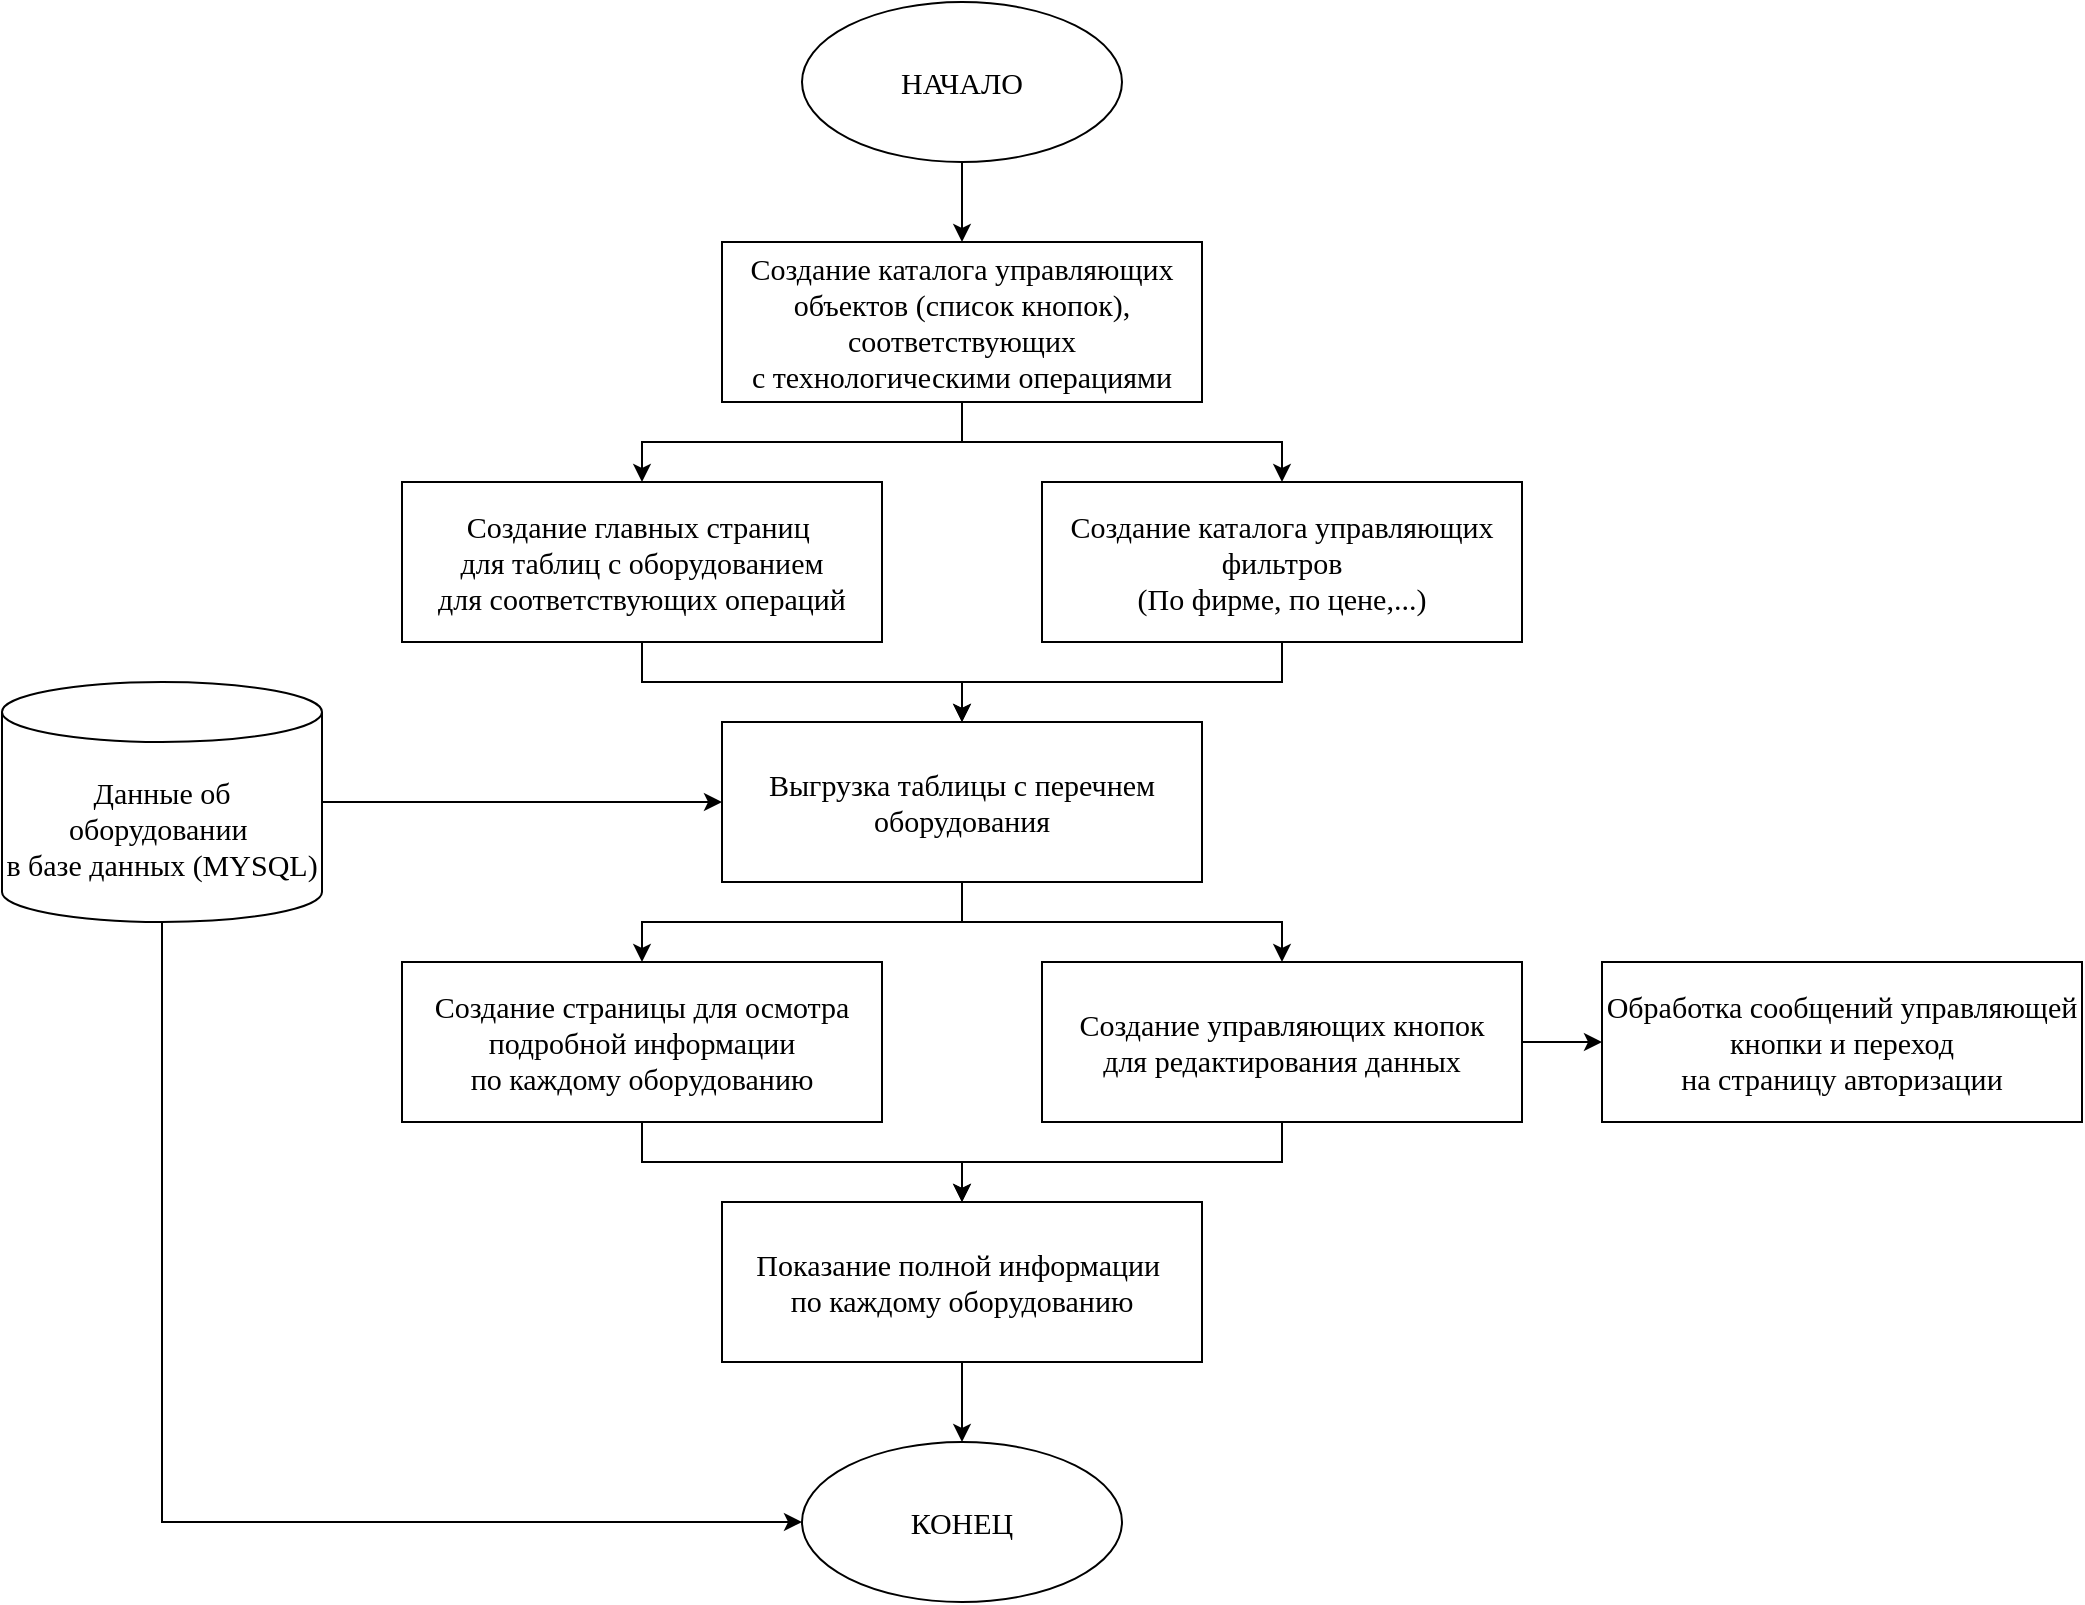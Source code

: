 <mxfile version="21.1.5" type="github">
  <diagram name="Page-1" id="cMm6MIYfkvFpgvSu37Bc">
    <mxGraphModel dx="2049" dy="1056" grid="1" gridSize="10" guides="1" tooltips="1" connect="1" arrows="1" fold="1" page="1" pageScale="1" pageWidth="1654" pageHeight="2336" math="0" shadow="0">
      <root>
        <mxCell id="0" />
        <mxCell id="1" parent="0" />
        <mxCell id="AUxa01VgVIh-RqmxJZG5-8" style="edgeStyle=orthogonalEdgeStyle;rounded=0;orthogonalLoop=1;jettySize=auto;html=1;entryX=0.5;entryY=0;entryDx=0;entryDy=0;" edge="1" parent="1" source="AUxa01VgVIh-RqmxJZG5-1" target="AUxa01VgVIh-RqmxJZG5-2">
          <mxGeometry relative="1" as="geometry" />
        </mxCell>
        <mxCell id="AUxa01VgVIh-RqmxJZG5-1" value="НАЧАЛО" style="ellipse;whiteSpace=wrap;html=1;fontSize=15;fontFamily=Tahoma;" vertex="1" parent="1">
          <mxGeometry x="640" y="40" width="160" height="80" as="geometry" />
        </mxCell>
        <mxCell id="AUxa01VgVIh-RqmxJZG5-9" style="edgeStyle=orthogonalEdgeStyle;rounded=0;orthogonalLoop=1;jettySize=auto;html=1;entryX=0.5;entryY=0;entryDx=0;entryDy=0;" edge="1" parent="1" source="AUxa01VgVIh-RqmxJZG5-2" target="AUxa01VgVIh-RqmxJZG5-3">
          <mxGeometry relative="1" as="geometry" />
        </mxCell>
        <mxCell id="AUxa01VgVIh-RqmxJZG5-10" style="edgeStyle=orthogonalEdgeStyle;rounded=0;orthogonalLoop=1;jettySize=auto;html=1;entryX=0.5;entryY=0;entryDx=0;entryDy=0;" edge="1" parent="1" source="AUxa01VgVIh-RqmxJZG5-2" target="AUxa01VgVIh-RqmxJZG5-4">
          <mxGeometry relative="1" as="geometry" />
        </mxCell>
        <mxCell id="AUxa01VgVIh-RqmxJZG5-2" value="Создание каталога управляющих объектов (список кнопок),&lt;br&gt;соответствующих &lt;br&gt;с технологическими операциями" style="rounded=0;whiteSpace=wrap;html=1;fontSize=15;fontFamily=Tahoma;" vertex="1" parent="1">
          <mxGeometry x="600" y="160" width="240" height="80" as="geometry" />
        </mxCell>
        <mxCell id="AUxa01VgVIh-RqmxJZG5-15" style="edgeStyle=orthogonalEdgeStyle;rounded=0;orthogonalLoop=1;jettySize=auto;html=1;entryX=0.5;entryY=0;entryDx=0;entryDy=0;" edge="1" parent="1" source="AUxa01VgVIh-RqmxJZG5-3" target="AUxa01VgVIh-RqmxJZG5-5">
          <mxGeometry relative="1" as="geometry" />
        </mxCell>
        <mxCell id="AUxa01VgVIh-RqmxJZG5-3" value="Создание главных страниц&amp;nbsp;&lt;br&gt;для таблиц с оборудованием&lt;br&gt;для соответствующих операций" style="rounded=0;whiteSpace=wrap;html=1;fontSize=15;fontFamily=Tahoma;" vertex="1" parent="1">
          <mxGeometry x="440" y="280" width="240" height="80" as="geometry" />
        </mxCell>
        <mxCell id="AUxa01VgVIh-RqmxJZG5-16" style="edgeStyle=orthogonalEdgeStyle;rounded=0;orthogonalLoop=1;jettySize=auto;html=1;entryX=0.5;entryY=0;entryDx=0;entryDy=0;" edge="1" parent="1" source="AUxa01VgVIh-RqmxJZG5-4" target="AUxa01VgVIh-RqmxJZG5-5">
          <mxGeometry relative="1" as="geometry" />
        </mxCell>
        <mxCell id="AUxa01VgVIh-RqmxJZG5-4" value="Создание каталога управляющих&lt;br&gt;фильтров&lt;br&gt;(По фирме, по цене,...)" style="rounded=0;whiteSpace=wrap;html=1;fontSize=15;fontFamily=Tahoma;" vertex="1" parent="1">
          <mxGeometry x="760" y="280" width="240" height="80" as="geometry" />
        </mxCell>
        <mxCell id="AUxa01VgVIh-RqmxJZG5-17" style="edgeStyle=orthogonalEdgeStyle;rounded=0;orthogonalLoop=1;jettySize=auto;html=1;entryX=0.5;entryY=0;entryDx=0;entryDy=0;" edge="1" parent="1" source="AUxa01VgVIh-RqmxJZG5-5" target="AUxa01VgVIh-RqmxJZG5-6">
          <mxGeometry relative="1" as="geometry" />
        </mxCell>
        <mxCell id="AUxa01VgVIh-RqmxJZG5-18" style="edgeStyle=orthogonalEdgeStyle;rounded=0;orthogonalLoop=1;jettySize=auto;html=1;entryX=0.5;entryY=0;entryDx=0;entryDy=0;" edge="1" parent="1" source="AUxa01VgVIh-RqmxJZG5-5" target="AUxa01VgVIh-RqmxJZG5-7">
          <mxGeometry relative="1" as="geometry" />
        </mxCell>
        <mxCell id="AUxa01VgVIh-RqmxJZG5-5" value="Выгрузка таблицы с перечнем оборудования" style="rounded=0;whiteSpace=wrap;html=1;fontSize=15;fontFamily=Tahoma;" vertex="1" parent="1">
          <mxGeometry x="600" y="400" width="240" height="80" as="geometry" />
        </mxCell>
        <mxCell id="AUxa01VgVIh-RqmxJZG5-19" style="edgeStyle=orthogonalEdgeStyle;rounded=0;orthogonalLoop=1;jettySize=auto;html=1;entryX=0.5;entryY=0;entryDx=0;entryDy=0;" edge="1" parent="1" source="AUxa01VgVIh-RqmxJZG5-6" target="AUxa01VgVIh-RqmxJZG5-12">
          <mxGeometry relative="1" as="geometry" />
        </mxCell>
        <mxCell id="AUxa01VgVIh-RqmxJZG5-6" value="Создание страницы для осмотра&lt;br&gt;подробной информации &lt;br&gt;по каждому оборудованию" style="rounded=0;whiteSpace=wrap;html=1;fontSize=15;fontFamily=Tahoma;" vertex="1" parent="1">
          <mxGeometry x="440" y="520" width="240" height="80" as="geometry" />
        </mxCell>
        <mxCell id="AUxa01VgVIh-RqmxJZG5-20" style="edgeStyle=orthogonalEdgeStyle;rounded=0;orthogonalLoop=1;jettySize=auto;html=1;" edge="1" parent="1" source="AUxa01VgVIh-RqmxJZG5-7">
          <mxGeometry relative="1" as="geometry">
            <mxPoint x="720" y="640" as="targetPoint" />
            <Array as="points">
              <mxPoint x="880" y="620" />
              <mxPoint x="720" y="620" />
            </Array>
          </mxGeometry>
        </mxCell>
        <mxCell id="AUxa01VgVIh-RqmxJZG5-21" style="edgeStyle=orthogonalEdgeStyle;rounded=0;orthogonalLoop=1;jettySize=auto;html=1;exitX=1;exitY=0.5;exitDx=0;exitDy=0;entryX=0;entryY=0.5;entryDx=0;entryDy=0;" edge="1" parent="1" source="AUxa01VgVIh-RqmxJZG5-7" target="AUxa01VgVIh-RqmxJZG5-11">
          <mxGeometry relative="1" as="geometry" />
        </mxCell>
        <mxCell id="AUxa01VgVIh-RqmxJZG5-7" value="Создание управляющих кнопок&lt;br&gt;для редактирования данных" style="rounded=0;whiteSpace=wrap;html=1;fontSize=15;fontFamily=Tahoma;" vertex="1" parent="1">
          <mxGeometry x="760" y="520" width="240" height="80" as="geometry" />
        </mxCell>
        <mxCell id="AUxa01VgVIh-RqmxJZG5-11" value="Обработка сообщений управляющей кнопки и переход&lt;br&gt;на страницу авторизации" style="rounded=0;whiteSpace=wrap;html=1;fontSize=15;fontFamily=Tahoma;" vertex="1" parent="1">
          <mxGeometry x="1040" y="520" width="240" height="80" as="geometry" />
        </mxCell>
        <mxCell id="AUxa01VgVIh-RqmxJZG5-24" style="edgeStyle=orthogonalEdgeStyle;rounded=0;orthogonalLoop=1;jettySize=auto;html=1;entryX=0.5;entryY=0;entryDx=0;entryDy=0;" edge="1" parent="1" source="AUxa01VgVIh-RqmxJZG5-12" target="AUxa01VgVIh-RqmxJZG5-22">
          <mxGeometry relative="1" as="geometry" />
        </mxCell>
        <mxCell id="AUxa01VgVIh-RqmxJZG5-12" value="Показание полной информации&amp;nbsp;&lt;br&gt;по каждому оборудованию" style="rounded=0;whiteSpace=wrap;html=1;fontSize=15;fontFamily=Tahoma;" vertex="1" parent="1">
          <mxGeometry x="600" y="640" width="240" height="80" as="geometry" />
        </mxCell>
        <mxCell id="AUxa01VgVIh-RqmxJZG5-14" style="edgeStyle=orthogonalEdgeStyle;rounded=0;orthogonalLoop=1;jettySize=auto;html=1;exitX=1;exitY=0.5;exitDx=0;exitDy=0;exitPerimeter=0;entryX=0;entryY=0.5;entryDx=0;entryDy=0;" edge="1" parent="1" source="AUxa01VgVIh-RqmxJZG5-13" target="AUxa01VgVIh-RqmxJZG5-5">
          <mxGeometry relative="1" as="geometry" />
        </mxCell>
        <mxCell id="AUxa01VgVIh-RqmxJZG5-23" style="edgeStyle=orthogonalEdgeStyle;rounded=0;orthogonalLoop=1;jettySize=auto;html=1;entryX=0;entryY=0.5;entryDx=0;entryDy=0;" edge="1" parent="1" source="AUxa01VgVIh-RqmxJZG5-13" target="AUxa01VgVIh-RqmxJZG5-22">
          <mxGeometry relative="1" as="geometry">
            <Array as="points">
              <mxPoint x="320" y="800" />
            </Array>
          </mxGeometry>
        </mxCell>
        <mxCell id="AUxa01VgVIh-RqmxJZG5-13" value="Данные об оборудовании&amp;nbsp;&lt;br style=&quot;font-size: 15px;&quot;&gt;в базе данных (MYSQL)" style="shape=cylinder3;whiteSpace=wrap;html=1;boundedLbl=1;backgroundOutline=1;size=15;fontSize=15;fontFamily=Tahoma;" vertex="1" parent="1">
          <mxGeometry x="240" y="380" width="160" height="120" as="geometry" />
        </mxCell>
        <mxCell id="AUxa01VgVIh-RqmxJZG5-22" value="КОНЕЦ" style="ellipse;whiteSpace=wrap;html=1;fontSize=15;fontFamily=Tahoma;" vertex="1" parent="1">
          <mxGeometry x="640" y="760" width="160" height="80" as="geometry" />
        </mxCell>
      </root>
    </mxGraphModel>
  </diagram>
</mxfile>
